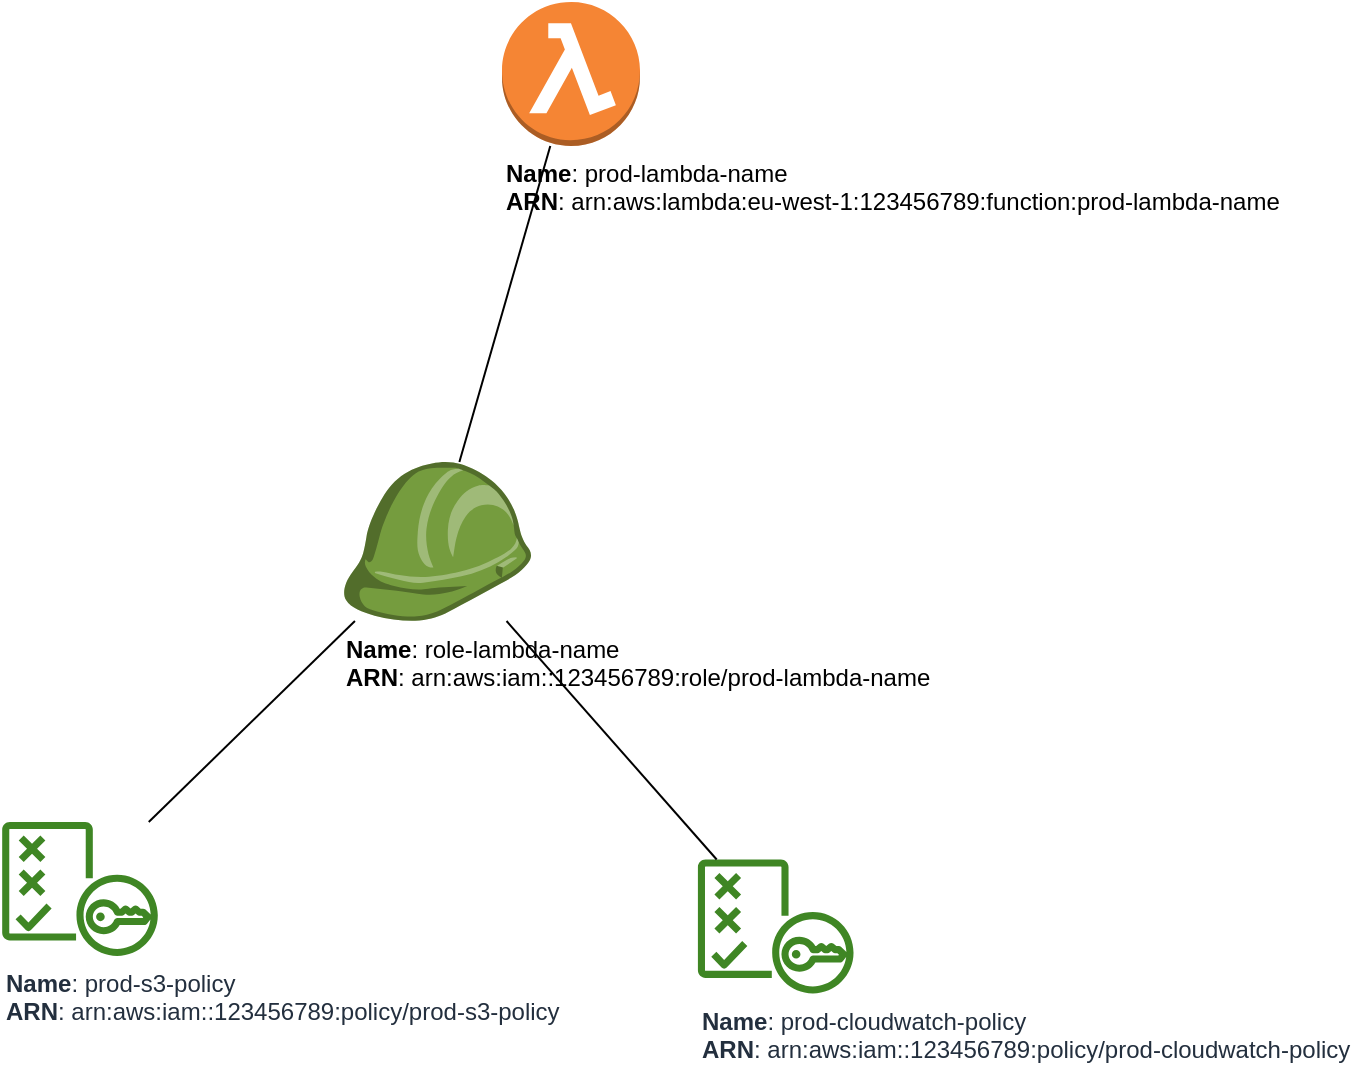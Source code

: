 <mxfile version="20.5.3" type="embed"><diagram id="diagram_1" name="AWS components"><mxGraphModel dx="2530" dy="1996" grid="1" gridSize="10" guides="1" tooltips="1" connect="1" arrows="1" fold="1" page="1" pageScale="1" pageWidth="850" pageHeight="1100" math="0" shadow="0"><root><mxCell id="0"/><mxCell id="1" parent="0"/><mxCell id="vertex:lambda_function:arn:aws:lambda:eu-west-1:123456789:function:prod-lambda-name" value="&lt;b&gt;Name&lt;/b&gt;: prod-lambda-name&lt;BR&gt;&lt;b&gt;ARN&lt;/b&gt;: arn:aws:lambda:eu-west-1:123456789:function:prod-lambda-name " style="verticalLabelPosition=bottom;html=1;verticalAlign=top;aspect=fixed;align=left;pointerEvents=1;verticalLabelPosition=bottom;html=1;verticalAlign=top;aspect=fixed;align=left;pointerEvents=1;shape=mxgraph.aws3.lambda_function;prIcon=server;fillColor=#F58534;gradientColor=none;html=1;" parent="1" vertex="1"><mxGeometry x="10" y="-100" width="69" height="72" as="geometry"/></mxCell><mxCell id="vertex:iam_role:arn:aws:iam::123456789:role/prod-lambda-name" value="&lt;b&gt;Name&lt;/b&gt;: role-lambda-name&lt;BR&gt;&lt;b&gt;ARN&lt;/b&gt;: arn:aws:iam::123456789:role/prod-lambda-name " style="verticalLabelPosition=bottom;html=1;verticalAlign=top;aspect=fixed;align=left;pointerEvents=1;outlineConnect=0;dashed=0;verticalLabelPosition=bottom;verticalAlign=top;align=left;html=1;shape=mxgraph.aws3.role;fillColor=#759C3E;gradientColor=none;" parent="1" vertex="1"><mxGeometry x="-70" y="130.0" width="94.5" height="79.5" as="geometry"/></mxCell><mxCell id="edge:lambda_function:arn:aws:lambda:eu-west-1:123456789:function:prod-lambda-name:to:iam_role:arn:aws:iam::123456789:role/prod-lambda-name" style="endFill=0;endArrow=none;endArrow=none;" parent="1" source="vertex:lambda_function:arn:aws:lambda:eu-west-1:123456789:function:prod-lambda-name" target="vertex:iam_role:arn:aws:iam::123456789:role/prod-lambda-name" edge="2"><mxGeometry as="geometry"/></mxCell><mxCell id="vertex:iam_policy:arn:aws:iam::123456789:policy/prod-cloudwatch-policy" value="&lt;b&gt;Name&lt;/b&gt;: prod-cloudwatch-policy&lt;BR&gt;&lt;b&gt;ARN&lt;/b&gt;: arn:aws:iam::123456789:policy/prod-cloudwatch-policy " style="verticalLabelPosition=bottom;html=1;verticalAlign=top;aspect=fixed;align=left;pointerEvents=1;sketch=0;outlineConnect=0;fontColor=#232F3E;gradientColor=none;fillColor=#3F8624;strokeColor=none;dashed=0;verticalLabelPosition=bottom;verticalAlign=top;align=left;html=1;fontSize=12;fontStyle=0;aspect=fixed;pointerEvents=1;shape=mxgraph.aws4.policy;" parent="1" vertex="1"><mxGeometry x="107.859" y="328.733" width="78" height="67" as="geometry"/></mxCell><mxCell id="edge:iam_role:arn:aws:iam::123456789:role/prod-lambda-name:to:iam_policy:arn:aws:iam::123456789:policy/prod-cloudwatch-policy" style="endFill=0;endArrow=none;endArrow=none;" parent="1" source="vertex:iam_role:arn:aws:iam::123456789:role/prod-lambda-name" target="vertex:iam_policy:arn:aws:iam::123456789:policy/prod-cloudwatch-policy" edge="2"><mxGeometry as="geometry"/></mxCell><mxCell id="vertex:iam_policy:arn:aws:iam::123456789:policy/prod-s3-policy" value="&lt;b&gt;Name&lt;/b&gt;: prod-s3-policy&lt;BR&gt;&lt;b&gt;ARN&lt;/b&gt;: arn:aws:iam::123456789:policy/prod-s3-policy " style="verticalLabelPosition=bottom;html=1;verticalAlign=top;aspect=fixed;align=left;pointerEvents=1;sketch=0;outlineConnect=0;fontColor=#232F3E;gradientColor=none;fillColor=#3F8624;strokeColor=none;dashed=0;verticalLabelPosition=bottom;verticalAlign=top;align=left;html=1;fontSize=12;fontStyle=0;aspect=fixed;pointerEvents=1;shape=mxgraph.aws4.policy;" parent="1" vertex="1"><mxGeometry x="-240.001" y="309.997" width="78" height="67" as="geometry"/></mxCell><mxCell id="edge:iam_role:arn:aws:iam::123456789:role/prod-lambda-name:to:iam_policy:arn:aws:iam::123456789:policy/prod-s3-policy" style="endFill=0;endArrow=none;endArrow=none;" parent="1" source="vertex:iam_role:arn:aws:iam::123456789:role/prod-lambda-name" target="vertex:iam_policy:arn:aws:iam::123456789:policy/prod-s3-policy" edge="2"><mxGeometry as="geometry"/></mxCell></root></mxGraphModel></diagram></mxfile>